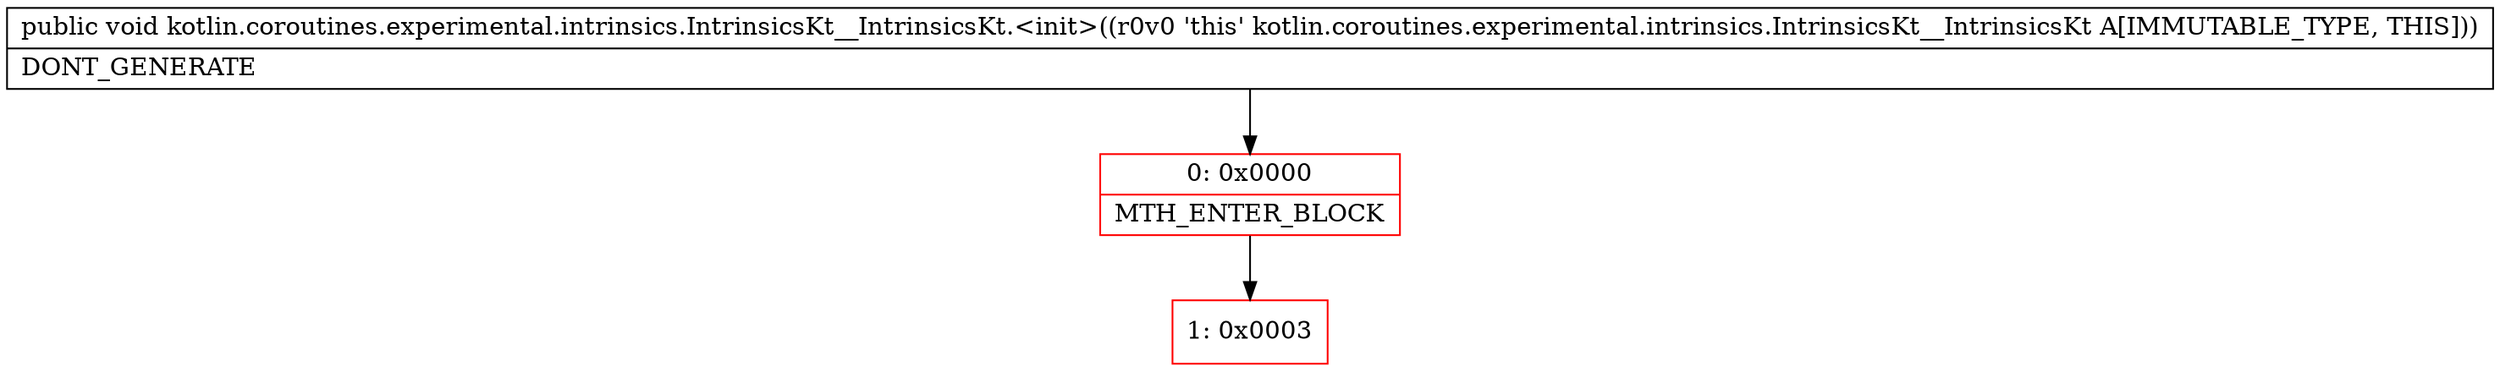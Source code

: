 digraph "CFG forkotlin.coroutines.experimental.intrinsics.IntrinsicsKt__IntrinsicsKt.\<init\>()V" {
subgraph cluster_Region_225342778 {
label = "R(0)";
node [shape=record,color=blue];
}
Node_0 [shape=record,color=red,label="{0\:\ 0x0000|MTH_ENTER_BLOCK\l}"];
Node_1 [shape=record,color=red,label="{1\:\ 0x0003}"];
MethodNode[shape=record,label="{public void kotlin.coroutines.experimental.intrinsics.IntrinsicsKt__IntrinsicsKt.\<init\>((r0v0 'this' kotlin.coroutines.experimental.intrinsics.IntrinsicsKt__IntrinsicsKt A[IMMUTABLE_TYPE, THIS]))  | DONT_GENERATE\l}"];
MethodNode -> Node_0;
Node_0 -> Node_1;
}

